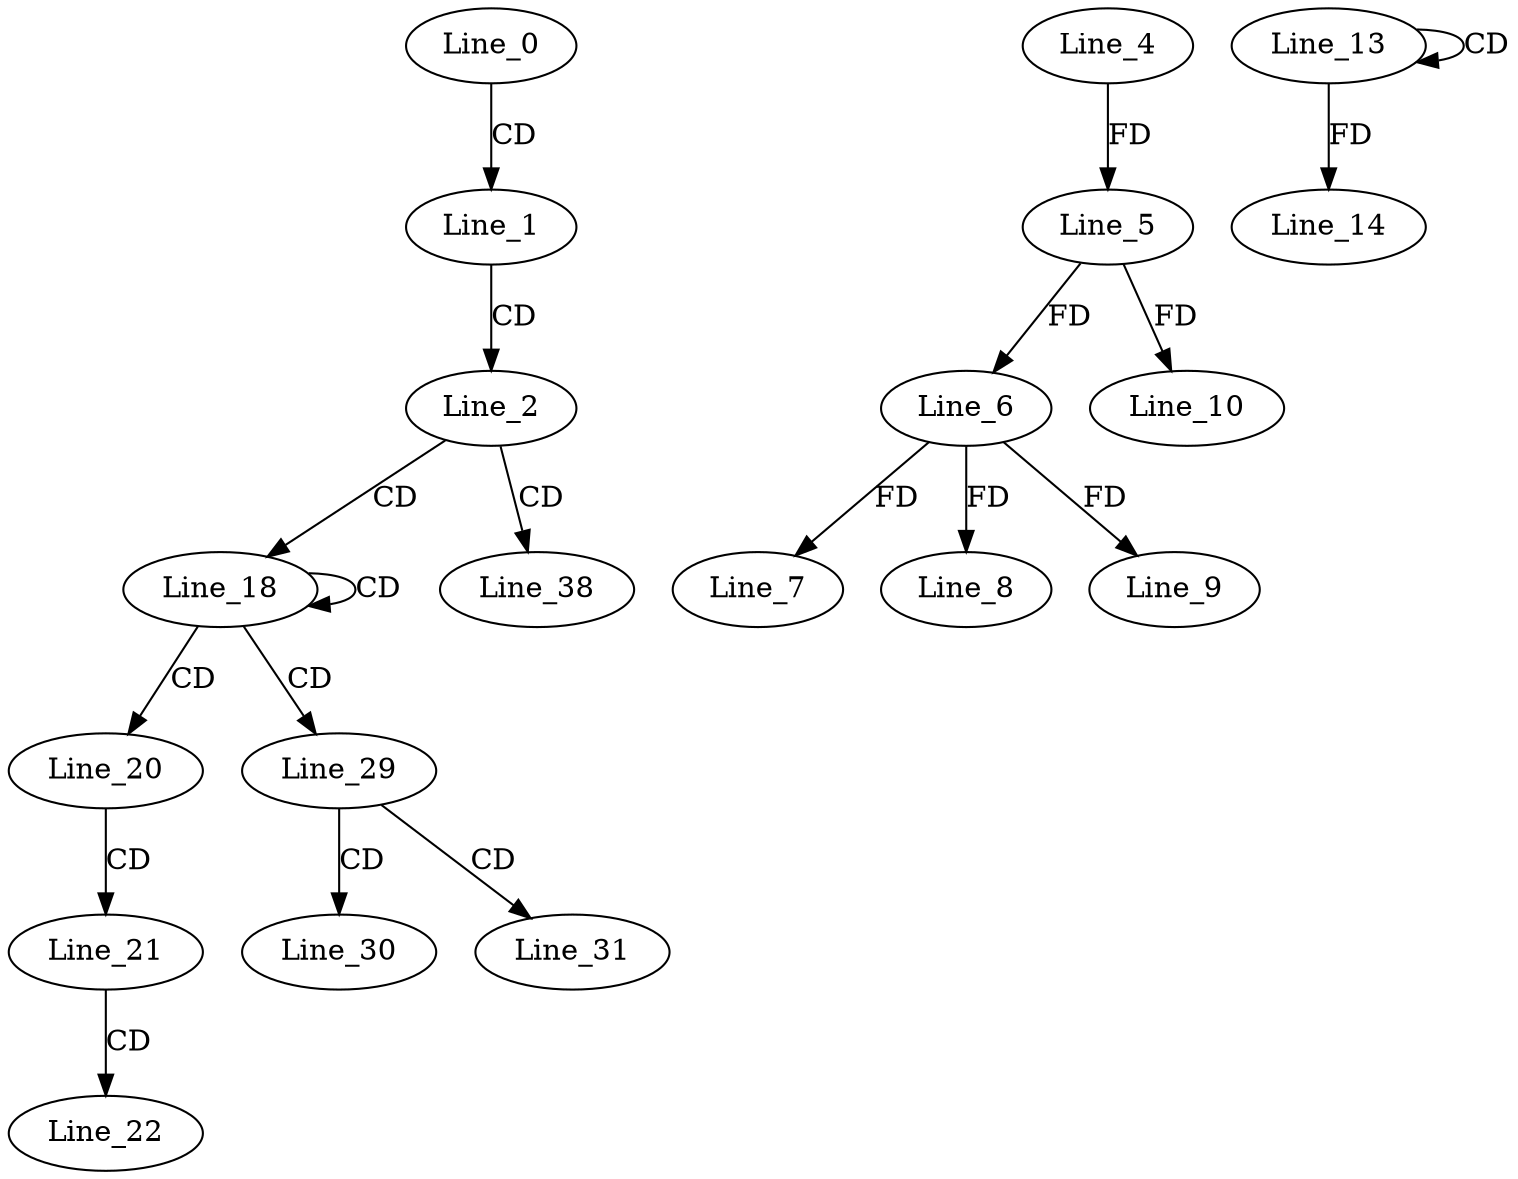 digraph G {
  Line_0;
  Line_1;
  Line_2;
  Line_4;
  Line_5;
  Line_5;
  Line_6;
  Line_6;
  Line_7;
  Line_8;
  Line_9;
  Line_10;
  Line_13;
  Line_13;
  Line_14;
  Line_18;
  Line_20;
  Line_21;
  Line_22;
  Line_29;
  Line_30;
  Line_31;
  Line_38;
  Line_0 -> Line_1 [ label="CD" ];
  Line_1 -> Line_2 [ label="CD" ];
  Line_4 -> Line_5 [ label="FD" ];
  Line_5 -> Line_6 [ label="FD" ];
  Line_6 -> Line_7 [ label="FD" ];
  Line_6 -> Line_8 [ label="FD" ];
  Line_6 -> Line_9 [ label="FD" ];
  Line_5 -> Line_10 [ label="FD" ];
  Line_13 -> Line_13 [ label="CD" ];
  Line_13 -> Line_14 [ label="FD" ];
  Line_2 -> Line_18 [ label="CD" ];
  Line_18 -> Line_18 [ label="CD" ];
  Line_18 -> Line_20 [ label="CD" ];
  Line_20 -> Line_21 [ label="CD" ];
  Line_21 -> Line_22 [ label="CD" ];
  Line_18 -> Line_29 [ label="CD" ];
  Line_29 -> Line_30 [ label="CD" ];
  Line_29 -> Line_31 [ label="CD" ];
  Line_2 -> Line_38 [ label="CD" ];
}
